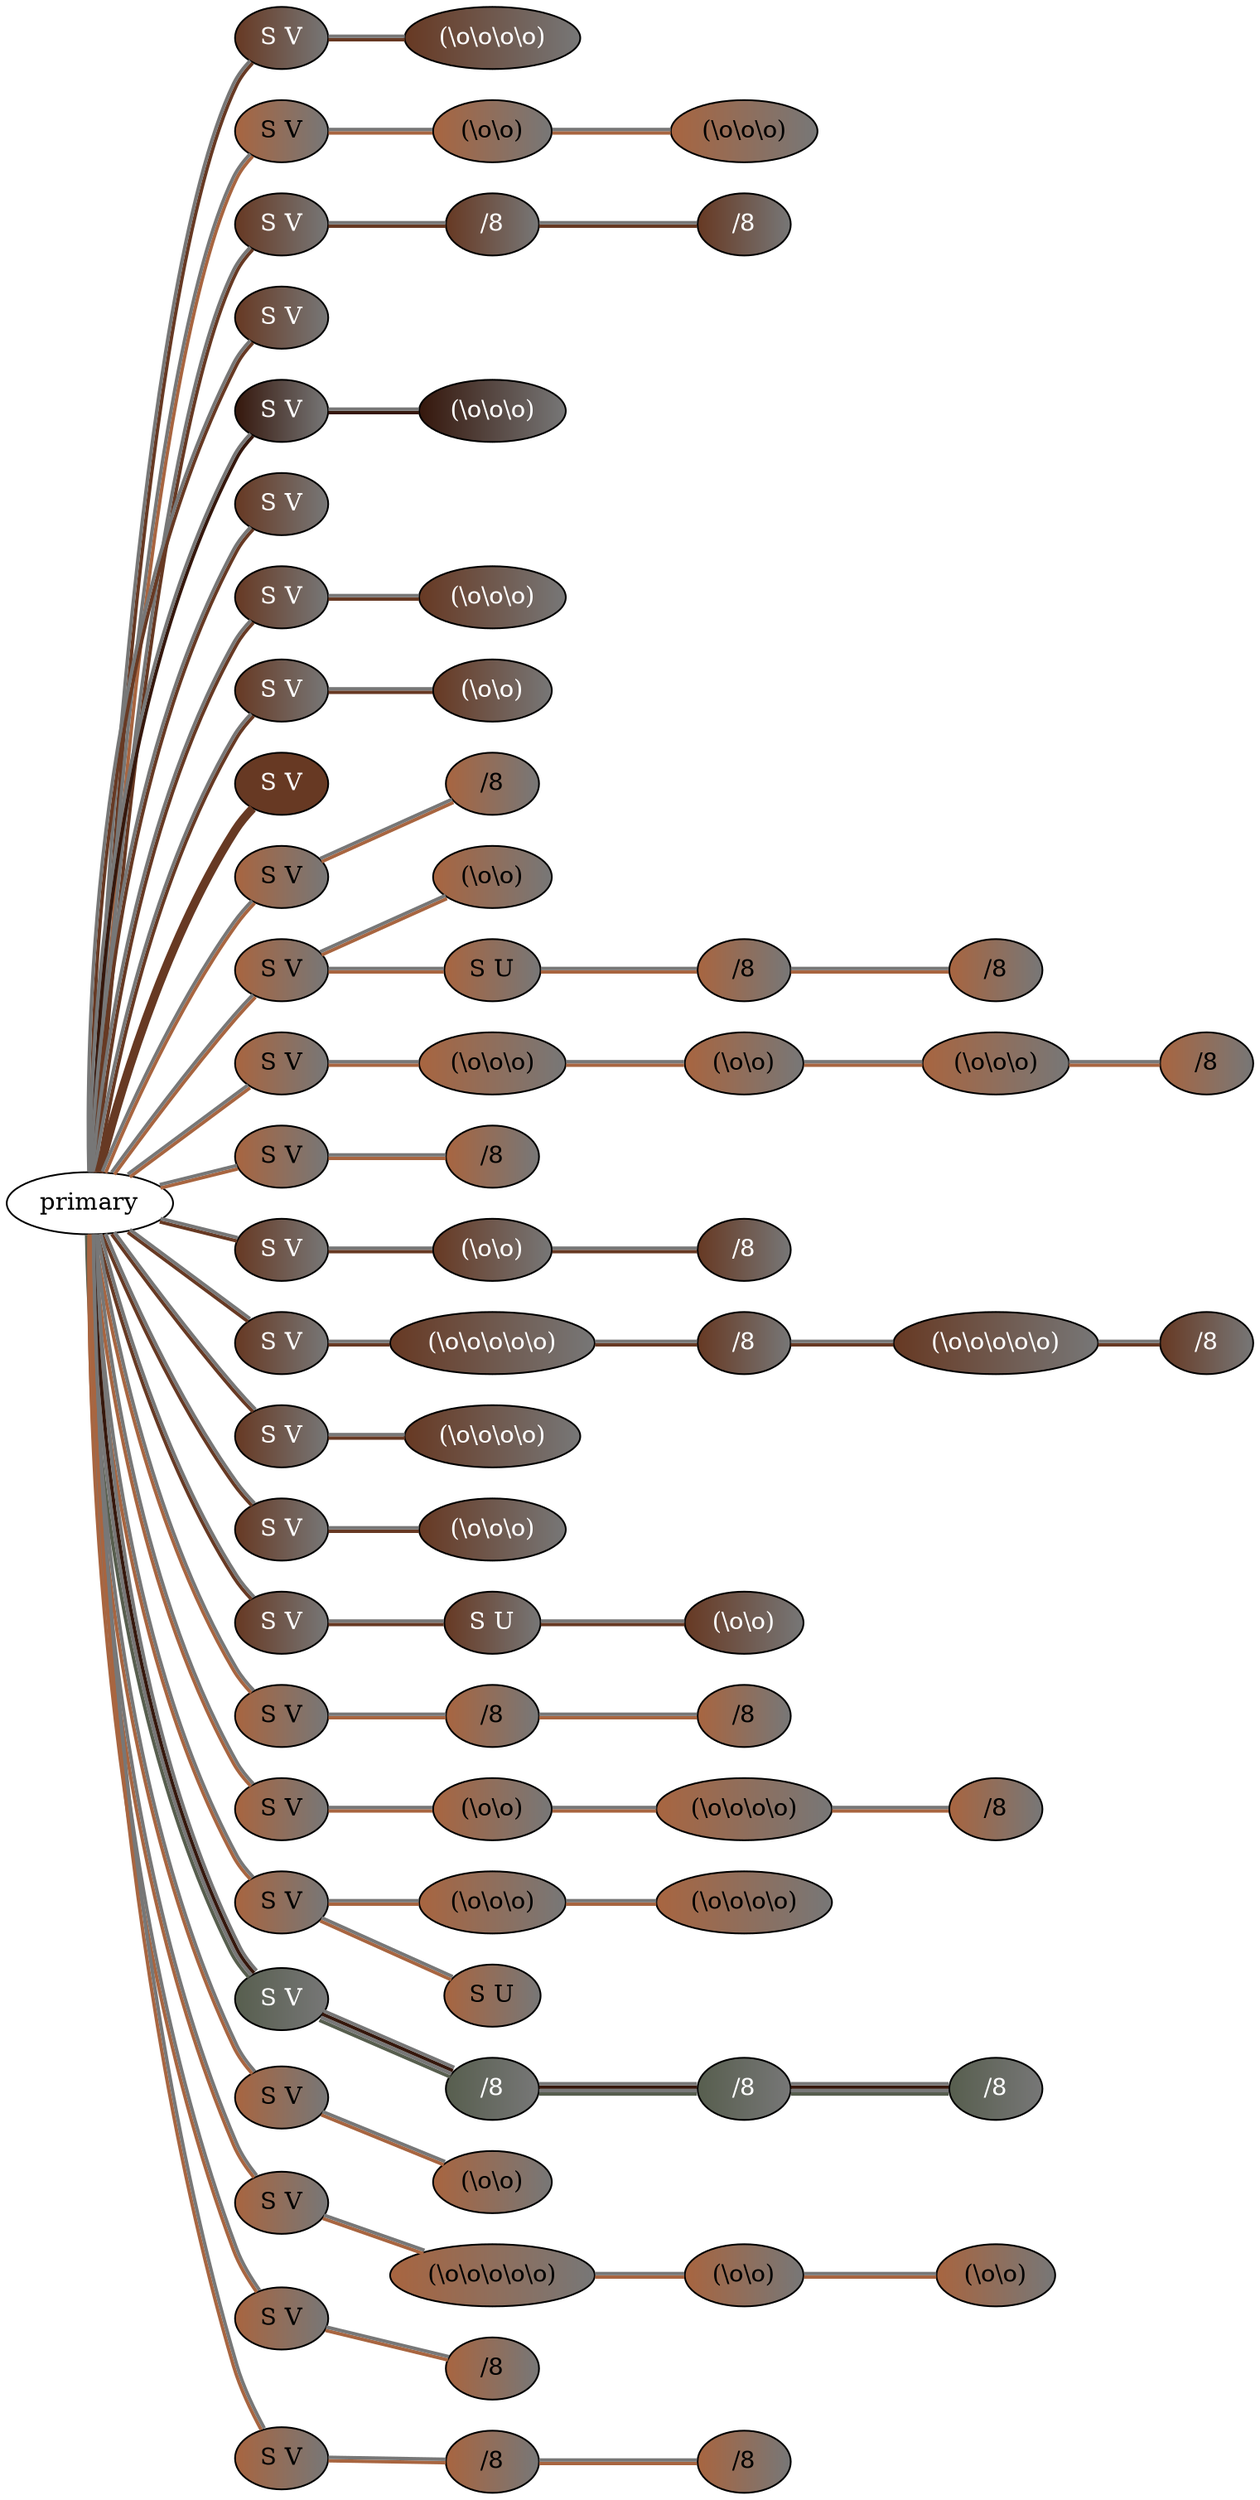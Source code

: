 graph {
 graph [rankdir=LR]
"1" [qtype="pendant_node", pendant_colors="#673923:#777777", pendant_ply="S", pendant_attach="V", pendant_length="13.0", label="S V", style=filled, fillcolor="#673923:#777777", fontcolor="#ffffff"]
"primary" -- "1" [qtype="pendant_link",penwidth=2,color="#673923:#777777"]
"1:0" [qtype="knot_node", knot_value="4", knot_type="L", knot_position="7.7", knot_spin="Z", label="(\\o\\o\\o\\o)", style=filled, fillcolor="#673923:#777777" , fontcolor="#ffffff"]
"1" -- "1:0" [qtype="knot_link",penwidth=2,color="#673923:#777777"]
"2" [qtype="pendant_node", pendant_colors="#A86540:#777777", pendant_ply="S", pendant_attach="V", pendant_length="43.0", label="S V", style=filled, fillcolor="#A86540:#777777", fontcolor="#000000"]
"primary" -- "2" [qtype="pendant_link",penwidth=2,color="#A86540:#777777"]
"2:0" [qtype="knot_node", knot_value="2", knot_type="L", knot_position="8.5", knot_spin="Z", label="(\\o\\o)", style=filled, fillcolor="#A86540:#777777" , fontcolor="#000000"]
"2" -- "2:0" [qtype="knot_link",penwidth=2,color="#A86540:#777777"]
"2:1" [qtype="knot_node", knot_value="3", knot_type="L", knot_position="13.0", knot_spin="Z", label="(\\o\\o\\o)", style=filled, fillcolor="#A86540:#777777" , fontcolor="#000000"]
"2:0" -- "2:1" [qtype="knot_link",penwidth=2,color="#A86540:#777777"]
"3" [qtype="pendant_node", pendant_colors="#673923:#777777", pendant_ply="S", pendant_attach="V", pendant_length="14.5", label="S V", style=filled, fillcolor="#673923:#777777", fontcolor="#ffffff"]
"primary" -- "3" [qtype="pendant_link",penwidth=2,color="#673923:#777777"]
"3:0" [qtype="knot_node", knot_value="1", knot_type="E", knot_position="7.5", knot_spin="S", label="/8", style=filled, fillcolor="#673923:#777777" , fontcolor="#ffffff"]
"3" -- "3:0" [qtype="knot_link",penwidth=2,color="#673923:#777777"]
"3:1" [qtype="knot_node", knot_value="1", knot_type="E", knot_position="11.5", knot_spin="S", label="/8", style=filled, fillcolor="#673923:#777777" , fontcolor="#ffffff"]
"3:0" -- "3:1" [qtype="knot_link",penwidth=2,color="#673923:#777777"]
"4" [qtype="pendant_node", pendant_colors="#673923:#777777", pendant_ply="S", pendant_attach="V", pendant_length="0.5", label="S V", style=filled, fillcolor="#673923:#777777", fontcolor="#ffffff"]
"primary" -- "4" [qtype="pendant_link",penwidth=2,color="#673923:#777777"]
"5" [qtype="pendant_node", pendant_colors="#35170C:#777777", pendant_ply="S", pendant_attach="V", pendant_length="11.0", label="S V", style=filled, fillcolor="#35170C:#777777", fontcolor="#ffffff"]
"primary" -- "5" [qtype="pendant_link",penwidth=2,color="#35170C:#777777"]
"5:0" [qtype="knot_node", knot_value="3", knot_type="L", knot_position="7.5", knot_spin="Z", label="(\\o\\o\\o)", style=filled, fillcolor="#35170C:#777777" , fontcolor="#ffffff"]
"5" -- "5:0" [qtype="knot_link",penwidth=2,color="#35170C:#777777"]
"6" [qtype="pendant_node", pendant_colors="#673923:#777777", pendant_ply="S", pendant_attach="V", pendant_length="7.0", label="S V", style=filled, fillcolor="#673923:#777777", fontcolor="#ffffff"]
"primary" -- "6" [qtype="pendant_link",penwidth=2,color="#673923:#777777"]
"7" [qtype="pendant_node", pendant_colors="#673923:#777777", pendant_ply="S", pendant_attach="V", pendant_length="9.5", label="S V", style=filled, fillcolor="#673923:#777777", fontcolor="#ffffff"]
"primary" -- "7" [qtype="pendant_link",penwidth=2,color="#673923:#777777"]
"7:0" [qtype="knot_node", knot_value="3", knot_type="L", knot_position="7.5", knot_spin="Z", label="(\\o\\o\\o)", style=filled, fillcolor="#673923:#777777" , fontcolor="#ffffff"]
"7" -- "7:0" [qtype="knot_link",penwidth=2,color="#673923:#777777"]
"8" [qtype="pendant_node", pendant_colors="#673923:#777777", pendant_ply="S", pendant_attach="V", pendant_length="7.5", label="S V", style=filled, fillcolor="#673923:#777777", fontcolor="#ffffff"]
"primary" -- "8" [qtype="pendant_link",penwidth=2,color="#673923:#777777"]
"8:0" [qtype="knot_node", knot_value="2", knot_type="L", knot_position="6.5", knot_spin="Z", label="(\\o\\o)", style=filled, fillcolor="#673923:#777777" , fontcolor="#ffffff"]
"8" -- "8:0" [qtype="knot_link",penwidth=2,color="#673923:#777777"]
"9" [qtype="pendant_node", pendant_colors="#673923", pendant_ply="S", pendant_attach="V", pendant_length="3.5", label="S V", style=filled, fillcolor="#673923", fontcolor="#ffffff"]
"primary" -- "9" [qtype="pendant_link",penwidth=5,color="#673923"]
"10" [qtype="pendant_node", pendant_colors="#A86540:#777777", pendant_ply="S", pendant_attach="V", pendant_length="56.0", label="S V", style=filled, fillcolor="#A86540:#777777", fontcolor="#000000"]
"primary" -- "10" [qtype="pendant_link",penwidth=2,color="#A86540:#777777"]
"10:0" [qtype="knot_node", knot_value="1", knot_type="E", knot_position="6.5", knot_spin="S", label="/8", style=filled, fillcolor="#A86540:#777777" , fontcolor="#000000"]
"10" -- "10:0" [qtype="knot_link",penwidth=2,color="#A86540:#777777"]
"11" [qtype="pendant_node", pendant_colors="#A86540:#777777", pendant_ply="S", pendant_attach="V", pendant_length="11.0", label="S V", style=filled, fillcolor="#A86540:#777777", fontcolor="#000000"]
"primary" -- "11" [qtype="pendant_link",penwidth=2,color="#A86540:#777777"]
"11:0" [qtype="knot_node", knot_value="2", knot_type="L", knot_position="6.0", knot_spin="Z", label="(\\o\\o)", style=filled, fillcolor="#A86540:#777777" , fontcolor="#000000"]
"11" -- "11:0" [qtype="knot_link",penwidth=2,color="#A86540:#777777"]
"11s1" [qtype="pendant_node", pendant_colors="#A86540:#777777", pendant_ply="S", pendant_attach="U", pendant_length="18.0", label="S U", style=filled, fillcolor="#A86540:#777777", fontcolor="#000000"]
"11" -- "11s1" [qtype="pendant_link",penwidth=2,color="#A86540:#777777"]
"11s1:0" [qtype="knot_node", knot_value="1", knot_type="E", knot_position="4.0", knot_spin="S", label="/8", style=filled, fillcolor="#A86540:#777777" , fontcolor="#000000"]
"11s1" -- "11s1:0" [qtype="knot_link",penwidth=2,color="#A86540:#777777"]
"11s1:1" [qtype="knot_node", knot_value="1", knot_type="E", knot_position="10.0", knot_spin="S", label="/8", style=filled, fillcolor="#A86540:#777777" , fontcolor="#000000"]
"11s1:0" -- "11s1:1" [qtype="knot_link",penwidth=2,color="#A86540:#777777"]
"12" [qtype="pendant_node", pendant_colors="#A86540:#777777", pendant_ply="S", pendant_attach="V", pendant_length="31.0", label="S V", style=filled, fillcolor="#A86540:#777777", fontcolor="#000000"]
"primary" -- "12" [qtype="pendant_link",penwidth=2,color="#A86540:#777777"]
"12:0" [qtype="knot_node", knot_value="3", knot_type="L", knot_position="5.5", knot_spin="Z", label="(\\o\\o\\o)", style=filled, fillcolor="#A86540:#777777" , fontcolor="#000000"]
"12" -- "12:0" [qtype="knot_link",penwidth=2,color="#A86540:#777777"]
"12:1" [qtype="knot_node", knot_value="2", knot_type="L", knot_position="12.0", knot_spin="Z", label="(\\o\\o)", style=filled, fillcolor="#A86540:#777777" , fontcolor="#000000"]
"12:0" -- "12:1" [qtype="knot_link",penwidth=2,color="#A86540:#777777"]
"12:2" [qtype="knot_node", knot_value="3", knot_type="L", knot_position="18.0", knot_spin="Z", label="(\\o\\o\\o)", style=filled, fillcolor="#A86540:#777777" , fontcolor="#000000"]
"12:1" -- "12:2" [qtype="knot_link",penwidth=2,color="#A86540:#777777"]
"12:3" [qtype="knot_node", knot_value="1", knot_type="E", knot_position="23.0", knot_spin="S", label="/8", style=filled, fillcolor="#A86540:#777777" , fontcolor="#000000"]
"12:2" -- "12:3" [qtype="knot_link",penwidth=2,color="#A86540:#777777"]
"13" [qtype="pendant_node", pendant_colors="#A86540:#777777", pendant_ply="S", pendant_attach="V", pendant_length="11.0", label="S V", style=filled, fillcolor="#A86540:#777777", fontcolor="#000000"]
"primary" -- "13" [qtype="pendant_link",penwidth=2,color="#A86540:#777777"]
"13:0" [qtype="knot_node", knot_value="1", knot_type="E", knot_position="5.5", knot_spin="S", label="/8", style=filled, fillcolor="#A86540:#777777" , fontcolor="#000000"]
"13" -- "13:0" [qtype="knot_link",penwidth=2,color="#A86540:#777777"]
"14" [qtype="pendant_node", pendant_colors="#673923:#777777", pendant_ply="S", pendant_attach="V", pendant_length="20.0", label="S V", style=filled, fillcolor="#673923:#777777", fontcolor="#ffffff"]
"primary" -- "14" [qtype="pendant_link",penwidth=2,color="#673923:#777777"]
"14:0" [qtype="knot_node", knot_value="2", knot_type="L", knot_position="6.0", knot_spin="Z", label="(\\o\\o)", style=filled, fillcolor="#673923:#777777" , fontcolor="#ffffff"]
"14" -- "14:0" [qtype="knot_link",penwidth=2,color="#673923:#777777"]
"14:1" [qtype="knot_node", knot_value="1", knot_type="E", knot_position="11.0", knot_spin="S", label="/8", style=filled, fillcolor="#673923:#777777" , fontcolor="#ffffff"]
"14:0" -- "14:1" [qtype="knot_link",penwidth=2,color="#673923:#777777"]
"15" [qtype="pendant_node", pendant_colors="#673923:#777777", pendant_ply="S", pendant_attach="V", pendant_length="24.0", label="S V", style=filled, fillcolor="#673923:#777777", fontcolor="#ffffff"]
"primary" -- "15" [qtype="pendant_link",penwidth=2,color="#673923:#777777"]
"15:0" [qtype="knot_node", knot_value="5", knot_type="L", knot_position="6.0", knot_spin="Z", label="(\\o\\o\\o\\o\\o)", style=filled, fillcolor="#673923:#777777" , fontcolor="#ffffff"]
"15" -- "15:0" [qtype="knot_link",penwidth=2,color="#673923:#777777"]
"15:1" [qtype="knot_node", knot_value="1", knot_type="E", knot_position="7.5", knot_spin="S", label="/8", style=filled, fillcolor="#673923:#777777" , fontcolor="#ffffff"]
"15:0" -- "15:1" [qtype="knot_link",penwidth=2,color="#673923:#777777"]
"15:2" [qtype="knot_node", knot_value="5", knot_type="L", knot_position="11.0", knot_spin="Z", label="(\\o\\o\\o\\o\\o)", style=filled, fillcolor="#673923:#777777" , fontcolor="#ffffff"]
"15:1" -- "15:2" [qtype="knot_link",penwidth=2,color="#673923:#777777"]
"15:3" [qtype="knot_node", knot_value="1", knot_type="E", knot_position="16.0", knot_spin="S", label="/8", style=filled, fillcolor="#673923:#777777" , fontcolor="#ffffff"]
"15:2" -- "15:3" [qtype="knot_link",penwidth=2,color="#673923:#777777"]
"16" [qtype="pendant_node", pendant_colors="#673923:#777777", pendant_ply="S", pendant_attach="V", pendant_length="32.0", label="S V", style=filled, fillcolor="#673923:#777777", fontcolor="#ffffff"]
"primary" -- "16" [qtype="pendant_link",penwidth=2,color="#673923:#777777"]
"16:0" [qtype="knot_node", knot_value="4", knot_type="L", knot_position="5.0", knot_spin="Z", label="(\\o\\o\\o\\o)", style=filled, fillcolor="#673923:#777777" , fontcolor="#ffffff"]
"16" -- "16:0" [qtype="knot_link",penwidth=2,color="#673923:#777777"]
"17" [qtype="pendant_node", pendant_colors="#673923:#777777", pendant_ply="S", pendant_attach="V", pendant_length="8.0", label="S V", style=filled, fillcolor="#673923:#777777", fontcolor="#ffffff"]
"primary" -- "17" [qtype="pendant_link",penwidth=2,color="#673923:#777777"]
"17:0" [qtype="knot_node", knot_value="3", knot_type="L", knot_position="4.0", knot_spin="Z", label="(\\o\\o\\o)", style=filled, fillcolor="#673923:#777777" , fontcolor="#ffffff"]
"17" -- "17:0" [qtype="knot_link",penwidth=2,color="#673923:#777777"]
"18" [qtype="pendant_node", pendant_colors="#673923:#777777", pendant_ply="S", pendant_attach="V", pendant_length="5.0", label="S V", style=filled, fillcolor="#673923:#777777", fontcolor="#ffffff"]
"primary" -- "18" [qtype="pendant_link",penwidth=2,color="#673923:#777777"]
"18s1" [qtype="pendant_node", pendant_colors="#673923:#777777", pendant_ply="S", pendant_attach="U", pendant_length="35.0", label="S U", style=filled, fillcolor="#673923:#777777", fontcolor="#ffffff"]
"18" -- "18s1" [qtype="pendant_link",penwidth=2,color="#673923:#777777"]
"18s1:0" [qtype="knot_node", knot_value="2", knot_type="L", knot_position="5.0", knot_spin="Z", label="(\\o\\o)", style=filled, fillcolor="#673923:#777777" , fontcolor="#ffffff"]
"18s1" -- "18s1:0" [qtype="knot_link",penwidth=2,color="#673923:#777777"]
"19" [qtype="pendant_node", pendant_colors="#A86540:#777777", pendant_ply="S", pendant_attach="V", pendant_length="29.0", label="S V", style=filled, fillcolor="#A86540:#777777", fontcolor="#000000"]
"primary" -- "19" [qtype="pendant_link",penwidth=2,color="#A86540:#777777"]
"19:0" [qtype="knot_node", knot_value="1", knot_type="E", knot_position="5.5", knot_spin="S", label="/8", style=filled, fillcolor="#A86540:#777777" , fontcolor="#000000"]
"19" -- "19:0" [qtype="knot_link",penwidth=2,color="#A86540:#777777"]
"19:1" [qtype="knot_node", knot_value="1", knot_type="E", knot_position="16.0", knot_spin="S", label="/8", style=filled, fillcolor="#A86540:#777777" , fontcolor="#000000"]
"19:0" -- "19:1" [qtype="knot_link",penwidth=2,color="#A86540:#777777"]
"20" [qtype="pendant_node", pendant_colors="#A86540:#777777", pendant_ply="S", pendant_attach="V", pendant_length="33.0", label="S V", style=filled, fillcolor="#A86540:#777777", fontcolor="#000000"]
"primary" -- "20" [qtype="pendant_link",penwidth=2,color="#A86540:#777777"]
"20:0" [qtype="knot_node", knot_value="2", knot_type="L", knot_position="5.5", knot_spin="Z", label="(\\o\\o)", style=filled, fillcolor="#A86540:#777777" , fontcolor="#000000"]
"20" -- "20:0" [qtype="knot_link",penwidth=2,color="#A86540:#777777"]
"20:1" [qtype="knot_node", knot_value="4", knot_type="L", knot_position="16.0", knot_spin="Z", label="(\\o\\o\\o\\o)", style=filled, fillcolor="#A86540:#777777" , fontcolor="#000000"]
"20:0" -- "20:1" [qtype="knot_link",penwidth=2,color="#A86540:#777777"]
"20:2" [qtype="knot_node", knot_value="1", knot_type="E", knot_position="21.5", knot_spin="S", label="/8", style=filled, fillcolor="#A86540:#777777" , fontcolor="#000000"]
"20:1" -- "20:2" [qtype="knot_link",penwidth=2,color="#A86540:#777777"]
"21" [qtype="pendant_node", pendant_colors="#A86540:#777777", pendant_ply="S", pendant_attach="V", pendant_length="33.0", label="S V", style=filled, fillcolor="#A86540:#777777", fontcolor="#000000"]
"primary" -- "21" [qtype="pendant_link",penwidth=2,color="#A86540:#777777"]
"21:0" [qtype="knot_node", knot_value="3", knot_type="L", knot_position="5.5", knot_spin="Z", label="(\\o\\o\\o)", style=filled, fillcolor="#A86540:#777777" , fontcolor="#000000"]
"21" -- "21:0" [qtype="knot_link",penwidth=2,color="#A86540:#777777"]
"21:1" [qtype="knot_node", knot_value="4", knot_type="L", knot_position="15.5", knot_spin="Z", label="(\\o\\o\\o\\o)", style=filled, fillcolor="#A86540:#777777" , fontcolor="#000000"]
"21:0" -- "21:1" [qtype="knot_link",penwidth=2,color="#A86540:#777777"]
"21s1" [qtype="pendant_node", pendant_colors="#A86540:#777777", pendant_ply="S", pendant_attach="U", pendant_length="9.0", label="S U", style=filled, fillcolor="#A86540:#777777", fontcolor="#000000"]
"21" -- "21s1" [qtype="pendant_link",penwidth=2,color="#A86540:#777777"]
"22" [qtype="pendant_node", pendant_colors="#575E4E:#777777:#35170C:#777777", pendant_ply="S", pendant_attach="V", pendant_length="34.0", label="S V", style=filled, fillcolor="#575E4E:#777777:#35170C:#777777", fontcolor="#ffffff"]
"primary" -- "22" [qtype="pendant_link",penwidth=2,color="#575E4E:#777777:#35170C:#777777"]
"22:0" [qtype="knot_node", knot_value="1", knot_type="E", knot_position="4.5", knot_spin="S", label="/8", style=filled, fillcolor="#575E4E:#777777:#35170C:#777777" , fontcolor="#ffffff"]
"22" -- "22:0" [qtype="knot_link",penwidth=2,color="#575E4E:#777777:#35170C:#777777"]
"22:1" [qtype="knot_node", knot_value="1", knot_type="E", knot_position="14.5", knot_spin="S", label="/8", style=filled, fillcolor="#575E4E:#777777:#35170C:#777777" , fontcolor="#ffffff"]
"22:0" -- "22:1" [qtype="knot_link",penwidth=2,color="#575E4E:#777777:#35170C:#777777"]
"22:2" [qtype="knot_node", knot_value="1", knot_type="E", knot_position="20.0", knot_spin="S", label="/8", style=filled, fillcolor="#575E4E:#777777:#35170C:#777777" , fontcolor="#ffffff"]
"22:1" -- "22:2" [qtype="knot_link",penwidth=2,color="#575E4E:#777777:#35170C:#777777"]
"23" [qtype="pendant_node", pendant_colors="#A86540:#777777", pendant_ply="S", pendant_attach="V", pendant_length="38.0", label="S V", style=filled, fillcolor="#A86540:#777777", fontcolor="#000000"]
"primary" -- "23" [qtype="pendant_link",penwidth=2,color="#A86540:#777777"]
"23:0" [qtype="knot_node", knot_value="2", knot_type="L", knot_position="5.5", knot_spin="Z", label="(\\o\\o)", style=filled, fillcolor="#A86540:#777777" , fontcolor="#000000"]
"23" -- "23:0" [qtype="knot_link",penwidth=2,color="#A86540:#777777"]
"24" [qtype="pendant_node", pendant_colors="#A86540:#777777", pendant_ply="S", pendant_attach="V", pendant_length="31.0", label="S V", style=filled, fillcolor="#A86540:#777777", fontcolor="#000000"]
"primary" -- "24" [qtype="pendant_link",penwidth=2,color="#A86540:#777777"]
"24:0" [qtype="knot_node", knot_value="5", knot_type="L", knot_position="5.5", knot_spin="Z", label="(\\o\\o\\o\\o\\o)", style=filled, fillcolor="#A86540:#777777" , fontcolor="#000000"]
"24" -- "24:0" [qtype="knot_link",penwidth=2,color="#A86540:#777777"]
"24:1" [qtype="knot_node", knot_value="2", knot_type="L", knot_position="14.0", knot_spin="Z", label="(\\o\\o)", style=filled, fillcolor="#A86540:#777777" , fontcolor="#000000"]
"24:0" -- "24:1" [qtype="knot_link",penwidth=2,color="#A86540:#777777"]
"24:2" [qtype="knot_node", knot_value="2", knot_type="L", knot_position="19.5", knot_spin="Z", label="(\\o\\o)", style=filled, fillcolor="#A86540:#777777" , fontcolor="#000000"]
"24:1" -- "24:2" [qtype="knot_link",penwidth=2,color="#A86540:#777777"]
"25" [qtype="pendant_node", pendant_colors="#A86540:#777777", pendant_ply="S", pendant_attach="V", pendant_length="40.0", label="S V", style=filled, fillcolor="#A86540:#777777", fontcolor="#000000"]
"primary" -- "25" [qtype="pendant_link",penwidth=2,color="#A86540:#777777"]
"25:0" [qtype="knot_node", knot_value="1", knot_type="E", knot_position="5.0", knot_spin="S", label="/8", style=filled, fillcolor="#A86540:#777777" , fontcolor="#000000"]
"25" -- "25:0" [qtype="knot_link",penwidth=2,color="#A86540:#777777"]
"26" [qtype="pendant_node", pendant_colors="#A86540:#777777", pendant_ply="S", pendant_attach="V", pendant_length="37.0", label="S V", style=filled, fillcolor="#A86540:#777777", fontcolor="#000000"]
"primary" -- "26" [qtype="pendant_link",penwidth=2,color="#A86540:#777777"]
"26:0" [qtype="knot_node", knot_value="1", knot_type="E", knot_position="5.0", knot_spin="S", label="/8", style=filled, fillcolor="#A86540:#777777" , fontcolor="#000000"]
"26" -- "26:0" [qtype="knot_link",penwidth=2,color="#A86540:#777777"]
"26:1" [qtype="knot_node", knot_value="1", knot_type="E", knot_position="13.5", knot_spin="S", label="/8", style=filled, fillcolor="#A86540:#777777" , fontcolor="#000000"]
"26:0" -- "26:1" [qtype="knot_link",penwidth=2,color="#A86540:#777777"]
}
